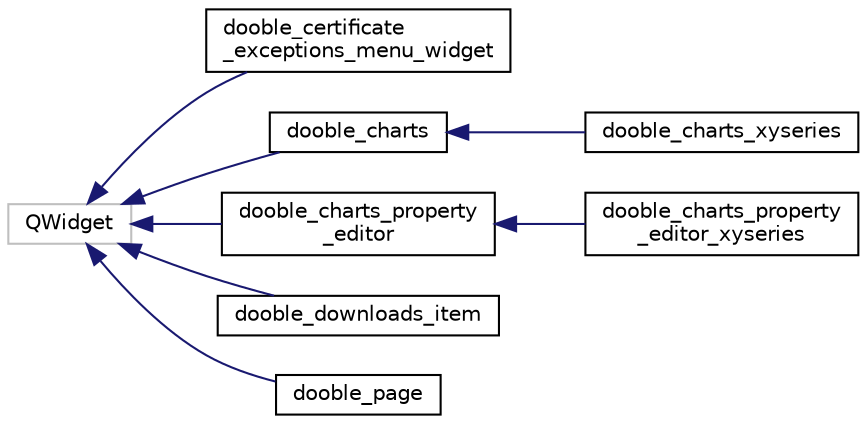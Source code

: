 digraph "Graphical Class Hierarchy"
{
 // LATEX_PDF_SIZE
  edge [fontname="Helvetica",fontsize="10",labelfontname="Helvetica",labelfontsize="10"];
  node [fontname="Helvetica",fontsize="10",shape=record];
  rankdir="LR";
  Node73 [label="QWidget",height=0.2,width=0.4,color="grey75", fillcolor="white", style="filled",tooltip=" "];
  Node73 -> Node0 [dir="back",color="midnightblue",fontsize="10",style="solid",fontname="Helvetica"];
  Node0 [label="dooble_certificate\l_exceptions_menu_widget",height=0.2,width=0.4,color="black", fillcolor="white", style="filled",URL="$classdooble__certificate__exceptions__menu__widget.html",tooltip=" "];
  Node73 -> Node75 [dir="back",color="midnightblue",fontsize="10",style="solid",fontname="Helvetica"];
  Node75 [label="dooble_charts",height=0.2,width=0.4,color="black", fillcolor="white", style="filled",URL="$classdooble__charts.html",tooltip=" "];
  Node75 -> Node76 [dir="back",color="midnightblue",fontsize="10",style="solid",fontname="Helvetica"];
  Node76 [label="dooble_charts_xyseries",height=0.2,width=0.4,color="black", fillcolor="white", style="filled",URL="$classdooble__charts__xyseries.html",tooltip=" "];
  Node73 -> Node77 [dir="back",color="midnightblue",fontsize="10",style="solid",fontname="Helvetica"];
  Node77 [label="dooble_charts_property\l_editor",height=0.2,width=0.4,color="black", fillcolor="white", style="filled",URL="$classdooble__charts__property__editor.html",tooltip=" "];
  Node77 -> Node78 [dir="back",color="midnightblue",fontsize="10",style="solid",fontname="Helvetica"];
  Node78 [label="dooble_charts_property\l_editor_xyseries",height=0.2,width=0.4,color="black", fillcolor="white", style="filled",URL="$classdooble__charts__property__editor__xyseries.html",tooltip=" "];
  Node73 -> Node79 [dir="back",color="midnightblue",fontsize="10",style="solid",fontname="Helvetica"];
  Node79 [label="dooble_downloads_item",height=0.2,width=0.4,color="black", fillcolor="white", style="filled",URL="$classdooble__downloads__item.html",tooltip=" "];
  Node73 -> Node80 [dir="back",color="midnightblue",fontsize="10",style="solid",fontname="Helvetica"];
  Node80 [label="dooble_page",height=0.2,width=0.4,color="black", fillcolor="white", style="filled",URL="$classdooble__page.html",tooltip=" "];
}
